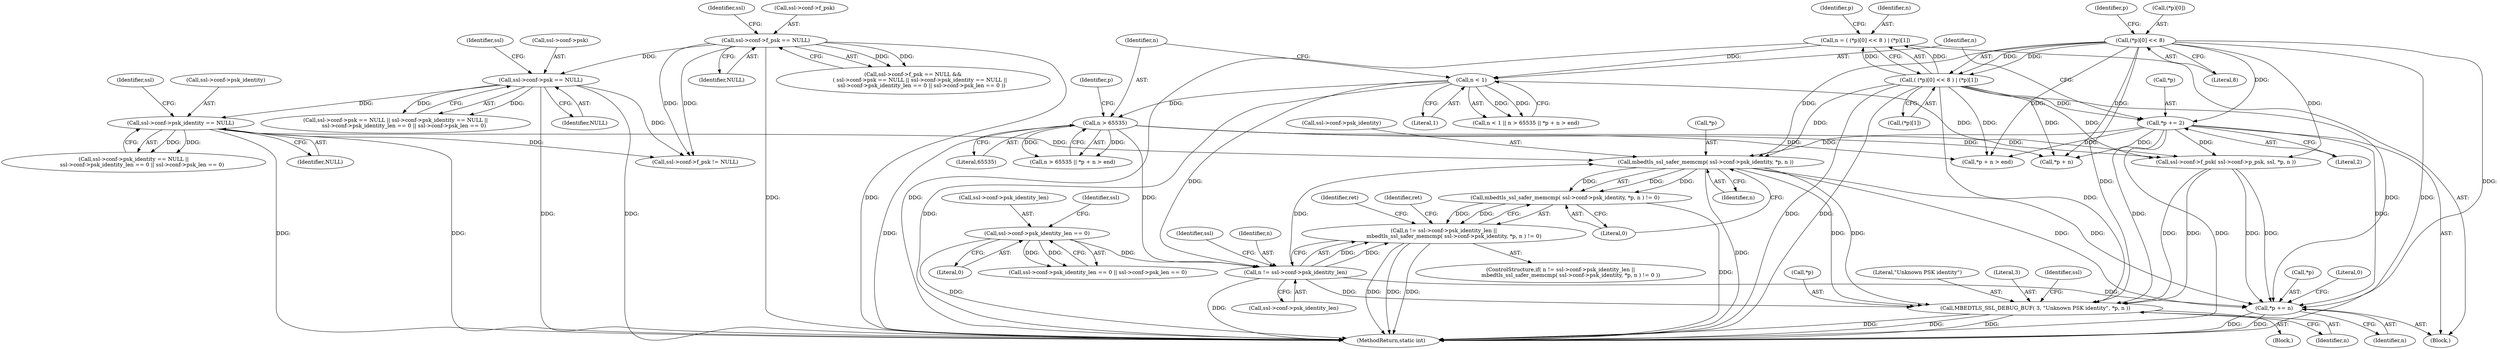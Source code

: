 digraph "1_mbedtls_83c9f495ffe70c7dd280b41fdfd4881485a3bc28@API" {
"1000246" [label="(Call,mbedtls_ssl_safer_memcmp( ssl->conf->psk_identity, *p, n ))"];
"1000130" [label="(Call,ssl->conf->psk_identity == NULL)"];
"1000122" [label="(Call,ssl->conf->psk == NULL)"];
"1000114" [label="(Call,ssl->conf->f_psk == NULL)"];
"1000184" [label="(Call,*p += 2)"];
"1000173" [label="(Call,( (*p)[0] << 8 ) | (*p)[1])"];
"1000174" [label="(Call,(*p)[0] << 8)"];
"1000238" [label="(Call,n != ssl->conf->psk_identity_len)"];
"1000194" [label="(Call,n > 65535)"];
"1000190" [label="(Call,n < 1)"];
"1000171" [label="(Call,n = ( (*p)[0] << 8 ) | (*p)[1])"];
"1000138" [label="(Call,ssl->conf->psk_identity_len == 0)"];
"1000245" [label="(Call,mbedtls_ssl_safer_memcmp( ssl->conf->psk_identity, *p, n ) != 0)"];
"1000237" [label="(Call,n != ssl->conf->psk_identity_len ||\n            mbedtls_ssl_safer_memcmp( ssl->conf->psk_identity, *p, n ) != 0)"];
"1000265" [label="(Call,MBEDTLS_SSL_DEBUG_BUF( 3, \"Unknown PSK identity\", *p, n ))"];
"1000277" [label="(Call,*p += n)"];
"1000249" [label="(Identifier,ssl)"];
"1000268" [label="(Call,*p)"];
"1000130" [label="(Call,ssl->conf->psk_identity == NULL)"];
"1000265" [label="(Call,MBEDTLS_SSL_DEBUG_BUF( 3, \"Unknown PSK identity\", *p, n ))"];
"1000189" [label="(Call,n < 1 || n > 65535 || *p + n > end)"];
"1000184" [label="(Call,*p += 2)"];
"1000247" [label="(Call,ssl->conf->psk_identity)"];
"1000283" [label="(MethodReturn,static int)"];
"1000277" [label="(Call,*p += n)"];
"1000125" [label="(Identifier,ssl)"];
"1000220" [label="(Call,ssl->conf->f_psk( ssl->conf->p_psk, ssl, *p, n ))"];
"1000138" [label="(Call,ssl->conf->psk_identity_len == 0)"];
"1000106" [label="(Block,)"];
"1000182" [label="(Identifier,p)"];
"1000267" [label="(Literal,\"Unknown PSK identity\")"];
"1000179" [label="(Literal,8)"];
"1000114" [label="(Call,ssl->conf->f_psk == NULL)"];
"1000197" [label="(Call,*p + n > end)"];
"1000237" [label="(Call,n != ssl->conf->psk_identity_len ||\n            mbedtls_ssl_safer_memcmp( ssl->conf->psk_identity, *p, n ) != 0)"];
"1000136" [label="(Identifier,NULL)"];
"1000264" [label="(Block,)"];
"1000120" [label="(Identifier,NULL)"];
"1000278" [label="(Call,*p)"];
"1000115" [label="(Call,ssl->conf->f_psk)"];
"1000180" [label="(Call,(*p)[1])"];
"1000194" [label="(Call,n > 65535)"];
"1000196" [label="(Literal,65535)"];
"1000144" [label="(Literal,0)"];
"1000266" [label="(Literal,3)"];
"1000270" [label="(Identifier,n)"];
"1000174" [label="(Call,(*p)[0] << 8)"];
"1000240" [label="(Call,ssl->conf->psk_identity_len)"];
"1000236" [label="(ControlStructure,if( n != ssl->conf->psk_identity_len ||\n            mbedtls_ssl_safer_memcmp( ssl->conf->psk_identity, *p, n ) != 0 ))"];
"1000133" [label="(Identifier,ssl)"];
"1000113" [label="(Call,ssl->conf->f_psk == NULL &&\n        ( ssl->conf->psk == NULL || ssl->conf->psk_identity == NULL ||\n          ssl->conf->psk_identity_len == 0 || ssl->conf->psk_len == 0 ))"];
"1000141" [label="(Identifier,ssl)"];
"1000258" [label="(Identifier,ret)"];
"1000255" [label="(Literal,0)"];
"1000193" [label="(Call,n > 65535 || *p + n > end)"];
"1000173" [label="(Call,( (*p)[0] << 8 ) | (*p)[1])"];
"1000129" [label="(Call,ssl->conf->psk_identity == NULL ||\n          ssl->conf->psk_identity_len == 0 || ssl->conf->psk_len == 0)"];
"1000123" [label="(Call,ssl->conf->psk)"];
"1000191" [label="(Identifier,n)"];
"1000254" [label="(Identifier,n)"];
"1000190" [label="(Call,n < 1)"];
"1000186" [label="(Identifier,p)"];
"1000137" [label="(Call,ssl->conf->psk_identity_len == 0 || ssl->conf->psk_len == 0)"];
"1000262" [label="(Identifier,ret)"];
"1000187" [label="(Literal,2)"];
"1000131" [label="(Call,ssl->conf->psk_identity)"];
"1000272" [label="(Identifier,ssl)"];
"1000200" [label="(Identifier,p)"];
"1000128" [label="(Identifier,NULL)"];
"1000282" [label="(Literal,0)"];
"1000246" [label="(Call,mbedtls_ssl_safer_memcmp( ssl->conf->psk_identity, *p, n ))"];
"1000238" [label="(Call,n != ssl->conf->psk_identity_len)"];
"1000175" [label="(Call,(*p)[0])"];
"1000198" [label="(Call,*p + n)"];
"1000239" [label="(Identifier,n)"];
"1000192" [label="(Literal,1)"];
"1000172" [label="(Identifier,n)"];
"1000195" [label="(Identifier,n)"];
"1000210" [label="(Call,ssl->conf->f_psk != NULL)"];
"1000280" [label="(Identifier,n)"];
"1000185" [label="(Call,*p)"];
"1000252" [label="(Call,*p)"];
"1000245" [label="(Call,mbedtls_ssl_safer_memcmp( ssl->conf->psk_identity, *p, n ) != 0)"];
"1000148" [label="(Identifier,ssl)"];
"1000171" [label="(Call,n = ( (*p)[0] << 8 ) | (*p)[1])"];
"1000122" [label="(Call,ssl->conf->psk == NULL)"];
"1000139" [label="(Call,ssl->conf->psk_identity_len)"];
"1000121" [label="(Call,ssl->conf->psk == NULL || ssl->conf->psk_identity == NULL ||\n          ssl->conf->psk_identity_len == 0 || ssl->conf->psk_len == 0)"];
"1000246" -> "1000245"  [label="AST: "];
"1000246" -> "1000254"  [label="CFG: "];
"1000247" -> "1000246"  [label="AST: "];
"1000252" -> "1000246"  [label="AST: "];
"1000254" -> "1000246"  [label="AST: "];
"1000255" -> "1000246"  [label="CFG: "];
"1000246" -> "1000283"  [label="DDG: "];
"1000246" -> "1000245"  [label="DDG: "];
"1000246" -> "1000245"  [label="DDG: "];
"1000246" -> "1000245"  [label="DDG: "];
"1000130" -> "1000246"  [label="DDG: "];
"1000184" -> "1000246"  [label="DDG: "];
"1000173" -> "1000246"  [label="DDG: "];
"1000174" -> "1000246"  [label="DDG: "];
"1000238" -> "1000246"  [label="DDG: "];
"1000246" -> "1000265"  [label="DDG: "];
"1000246" -> "1000265"  [label="DDG: "];
"1000246" -> "1000277"  [label="DDG: "];
"1000246" -> "1000277"  [label="DDG: "];
"1000130" -> "1000129"  [label="AST: "];
"1000130" -> "1000136"  [label="CFG: "];
"1000131" -> "1000130"  [label="AST: "];
"1000136" -> "1000130"  [label="AST: "];
"1000141" -> "1000130"  [label="CFG: "];
"1000129" -> "1000130"  [label="CFG: "];
"1000130" -> "1000283"  [label="DDG: "];
"1000130" -> "1000283"  [label="DDG: "];
"1000130" -> "1000129"  [label="DDG: "];
"1000130" -> "1000129"  [label="DDG: "];
"1000122" -> "1000130"  [label="DDG: "];
"1000130" -> "1000210"  [label="DDG: "];
"1000122" -> "1000121"  [label="AST: "];
"1000122" -> "1000128"  [label="CFG: "];
"1000123" -> "1000122"  [label="AST: "];
"1000128" -> "1000122"  [label="AST: "];
"1000133" -> "1000122"  [label="CFG: "];
"1000121" -> "1000122"  [label="CFG: "];
"1000122" -> "1000283"  [label="DDG: "];
"1000122" -> "1000283"  [label="DDG: "];
"1000122" -> "1000121"  [label="DDG: "];
"1000122" -> "1000121"  [label="DDG: "];
"1000114" -> "1000122"  [label="DDG: "];
"1000122" -> "1000210"  [label="DDG: "];
"1000114" -> "1000113"  [label="AST: "];
"1000114" -> "1000120"  [label="CFG: "];
"1000115" -> "1000114"  [label="AST: "];
"1000120" -> "1000114"  [label="AST: "];
"1000125" -> "1000114"  [label="CFG: "];
"1000113" -> "1000114"  [label="CFG: "];
"1000114" -> "1000283"  [label="DDG: "];
"1000114" -> "1000283"  [label="DDG: "];
"1000114" -> "1000113"  [label="DDG: "];
"1000114" -> "1000113"  [label="DDG: "];
"1000114" -> "1000210"  [label="DDG: "];
"1000114" -> "1000210"  [label="DDG: "];
"1000184" -> "1000106"  [label="AST: "];
"1000184" -> "1000187"  [label="CFG: "];
"1000185" -> "1000184"  [label="AST: "];
"1000187" -> "1000184"  [label="AST: "];
"1000191" -> "1000184"  [label="CFG: "];
"1000184" -> "1000283"  [label="DDG: "];
"1000173" -> "1000184"  [label="DDG: "];
"1000174" -> "1000184"  [label="DDG: "];
"1000184" -> "1000197"  [label="DDG: "];
"1000184" -> "1000198"  [label="DDG: "];
"1000184" -> "1000220"  [label="DDG: "];
"1000184" -> "1000265"  [label="DDG: "];
"1000184" -> "1000277"  [label="DDG: "];
"1000173" -> "1000171"  [label="AST: "];
"1000173" -> "1000180"  [label="CFG: "];
"1000174" -> "1000173"  [label="AST: "];
"1000180" -> "1000173"  [label="AST: "];
"1000171" -> "1000173"  [label="CFG: "];
"1000173" -> "1000283"  [label="DDG: "];
"1000173" -> "1000283"  [label="DDG: "];
"1000173" -> "1000171"  [label="DDG: "];
"1000173" -> "1000171"  [label="DDG: "];
"1000174" -> "1000173"  [label="DDG: "];
"1000174" -> "1000173"  [label="DDG: "];
"1000173" -> "1000197"  [label="DDG: "];
"1000173" -> "1000198"  [label="DDG: "];
"1000173" -> "1000220"  [label="DDG: "];
"1000173" -> "1000265"  [label="DDG: "];
"1000173" -> "1000277"  [label="DDG: "];
"1000174" -> "1000179"  [label="CFG: "];
"1000175" -> "1000174"  [label="AST: "];
"1000179" -> "1000174"  [label="AST: "];
"1000182" -> "1000174"  [label="CFG: "];
"1000174" -> "1000283"  [label="DDG: "];
"1000174" -> "1000197"  [label="DDG: "];
"1000174" -> "1000198"  [label="DDG: "];
"1000174" -> "1000220"  [label="DDG: "];
"1000174" -> "1000265"  [label="DDG: "];
"1000174" -> "1000277"  [label="DDG: "];
"1000238" -> "1000237"  [label="AST: "];
"1000238" -> "1000240"  [label="CFG: "];
"1000239" -> "1000238"  [label="AST: "];
"1000240" -> "1000238"  [label="AST: "];
"1000249" -> "1000238"  [label="CFG: "];
"1000237" -> "1000238"  [label="CFG: "];
"1000238" -> "1000283"  [label="DDG: "];
"1000238" -> "1000237"  [label="DDG: "];
"1000238" -> "1000237"  [label="DDG: "];
"1000194" -> "1000238"  [label="DDG: "];
"1000190" -> "1000238"  [label="DDG: "];
"1000138" -> "1000238"  [label="DDG: "];
"1000238" -> "1000265"  [label="DDG: "];
"1000238" -> "1000277"  [label="DDG: "];
"1000194" -> "1000193"  [label="AST: "];
"1000194" -> "1000196"  [label="CFG: "];
"1000195" -> "1000194"  [label="AST: "];
"1000196" -> "1000194"  [label="AST: "];
"1000200" -> "1000194"  [label="CFG: "];
"1000193" -> "1000194"  [label="CFG: "];
"1000194" -> "1000283"  [label="DDG: "];
"1000194" -> "1000193"  [label="DDG: "];
"1000194" -> "1000193"  [label="DDG: "];
"1000190" -> "1000194"  [label="DDG: "];
"1000194" -> "1000197"  [label="DDG: "];
"1000194" -> "1000198"  [label="DDG: "];
"1000194" -> "1000220"  [label="DDG: "];
"1000190" -> "1000189"  [label="AST: "];
"1000190" -> "1000192"  [label="CFG: "];
"1000191" -> "1000190"  [label="AST: "];
"1000192" -> "1000190"  [label="AST: "];
"1000195" -> "1000190"  [label="CFG: "];
"1000189" -> "1000190"  [label="CFG: "];
"1000190" -> "1000283"  [label="DDG: "];
"1000190" -> "1000189"  [label="DDG: "];
"1000190" -> "1000189"  [label="DDG: "];
"1000171" -> "1000190"  [label="DDG: "];
"1000190" -> "1000220"  [label="DDG: "];
"1000171" -> "1000106"  [label="AST: "];
"1000172" -> "1000171"  [label="AST: "];
"1000186" -> "1000171"  [label="CFG: "];
"1000171" -> "1000283"  [label="DDG: "];
"1000138" -> "1000137"  [label="AST: "];
"1000138" -> "1000144"  [label="CFG: "];
"1000139" -> "1000138"  [label="AST: "];
"1000144" -> "1000138"  [label="AST: "];
"1000148" -> "1000138"  [label="CFG: "];
"1000137" -> "1000138"  [label="CFG: "];
"1000138" -> "1000283"  [label="DDG: "];
"1000138" -> "1000137"  [label="DDG: "];
"1000138" -> "1000137"  [label="DDG: "];
"1000245" -> "1000237"  [label="AST: "];
"1000245" -> "1000255"  [label="CFG: "];
"1000255" -> "1000245"  [label="AST: "];
"1000237" -> "1000245"  [label="CFG: "];
"1000245" -> "1000283"  [label="DDG: "];
"1000245" -> "1000237"  [label="DDG: "];
"1000245" -> "1000237"  [label="DDG: "];
"1000237" -> "1000236"  [label="AST: "];
"1000258" -> "1000237"  [label="CFG: "];
"1000262" -> "1000237"  [label="CFG: "];
"1000237" -> "1000283"  [label="DDG: "];
"1000237" -> "1000283"  [label="DDG: "];
"1000237" -> "1000283"  [label="DDG: "];
"1000265" -> "1000264"  [label="AST: "];
"1000265" -> "1000270"  [label="CFG: "];
"1000266" -> "1000265"  [label="AST: "];
"1000267" -> "1000265"  [label="AST: "];
"1000268" -> "1000265"  [label="AST: "];
"1000270" -> "1000265"  [label="AST: "];
"1000272" -> "1000265"  [label="CFG: "];
"1000265" -> "1000283"  [label="DDG: "];
"1000265" -> "1000283"  [label="DDG: "];
"1000265" -> "1000283"  [label="DDG: "];
"1000220" -> "1000265"  [label="DDG: "];
"1000220" -> "1000265"  [label="DDG: "];
"1000277" -> "1000106"  [label="AST: "];
"1000277" -> "1000280"  [label="CFG: "];
"1000278" -> "1000277"  [label="AST: "];
"1000280" -> "1000277"  [label="AST: "];
"1000282" -> "1000277"  [label="CFG: "];
"1000277" -> "1000283"  [label="DDG: "];
"1000277" -> "1000283"  [label="DDG: "];
"1000220" -> "1000277"  [label="DDG: "];
"1000220" -> "1000277"  [label="DDG: "];
}
